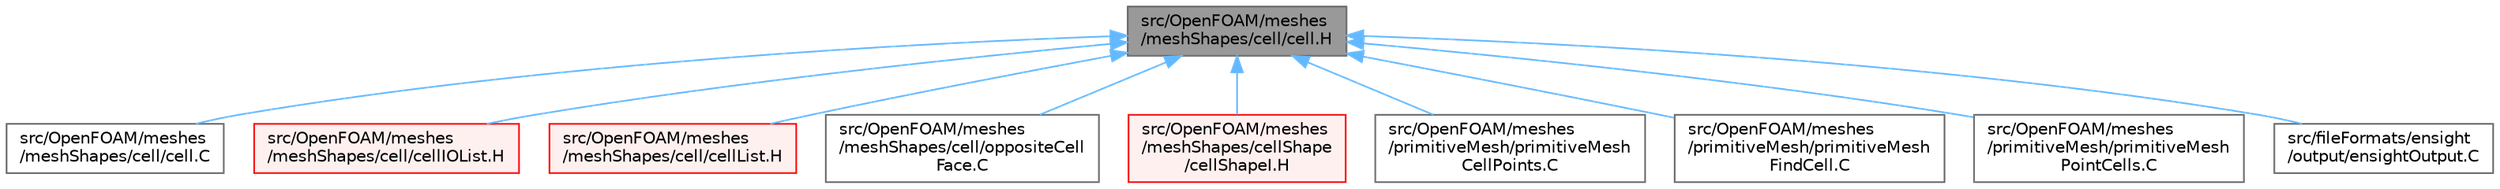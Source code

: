 digraph "src/OpenFOAM/meshes/meshShapes/cell/cell.H"
{
 // LATEX_PDF_SIZE
  bgcolor="transparent";
  edge [fontname=Helvetica,fontsize=10,labelfontname=Helvetica,labelfontsize=10];
  node [fontname=Helvetica,fontsize=10,shape=box,height=0.2,width=0.4];
  Node1 [id="Node000001",label="src/OpenFOAM/meshes\l/meshShapes/cell/cell.H",height=0.2,width=0.4,color="gray40", fillcolor="grey60", style="filled", fontcolor="black",tooltip=" "];
  Node1 -> Node2 [id="edge1_Node000001_Node000002",dir="back",color="steelblue1",style="solid",tooltip=" "];
  Node2 [id="Node000002",label="src/OpenFOAM/meshes\l/meshShapes/cell/cell.C",height=0.2,width=0.4,color="grey40", fillcolor="white", style="filled",URL="$cell_8C.html",tooltip=" "];
  Node1 -> Node3 [id="edge2_Node000001_Node000003",dir="back",color="steelblue1",style="solid",tooltip=" "];
  Node3 [id="Node000003",label="src/OpenFOAM/meshes\l/meshShapes/cell/cellIOList.H",height=0.2,width=0.4,color="red", fillcolor="#FFF0F0", style="filled",URL="$cellIOList_8H.html",tooltip=" "];
  Node1 -> Node7 [id="edge3_Node000001_Node000007",dir="back",color="steelblue1",style="solid",tooltip=" "];
  Node7 [id="Node000007",label="src/OpenFOAM/meshes\l/meshShapes/cell/cellList.H",height=0.2,width=0.4,color="red", fillcolor="#FFF0F0", style="filled",URL="$cellList_8H.html",tooltip=" "];
  Node1 -> Node3819 [id="edge4_Node000001_Node003819",dir="back",color="steelblue1",style="solid",tooltip=" "];
  Node3819 [id="Node003819",label="src/OpenFOAM/meshes\l/meshShapes/cell/oppositeCell\lFace.C",height=0.2,width=0.4,color="grey40", fillcolor="white", style="filled",URL="$oppositeCellFace_8C.html",tooltip="Given the cell and a face label, return the opposite face label and the face oriented in the same sen..."];
  Node1 -> Node3820 [id="edge5_Node000001_Node003820",dir="back",color="steelblue1",style="solid",tooltip=" "];
  Node3820 [id="Node003820",label="src/OpenFOAM/meshes\l/meshShapes/cellShape\l/cellShapeI.H",height=0.2,width=0.4,color="red", fillcolor="#FFF0F0", style="filled",URL="$cellShapeI_8H.html",tooltip=" "];
  Node1 -> Node3768 [id="edge6_Node000001_Node003768",dir="back",color="steelblue1",style="solid",tooltip=" "];
  Node3768 [id="Node003768",label="src/OpenFOAM/meshes\l/primitiveMesh/primitiveMesh\lCellPoints.C",height=0.2,width=0.4,color="grey40", fillcolor="white", style="filled",URL="$primitiveMeshCellPoints_8C.html",tooltip=" "];
  Node1 -> Node3778 [id="edge7_Node000001_Node003778",dir="back",color="steelblue1",style="solid",tooltip=" "];
  Node3778 [id="Node003778",label="src/OpenFOAM/meshes\l/primitiveMesh/primitiveMesh\lFindCell.C",height=0.2,width=0.4,color="grey40", fillcolor="white", style="filled",URL="$primitiveMeshFindCell_8C.html",tooltip=" "];
  Node1 -> Node3779 [id="edge8_Node000001_Node003779",dir="back",color="steelblue1",style="solid",tooltip=" "];
  Node3779 [id="Node003779",label="src/OpenFOAM/meshes\l/primitiveMesh/primitiveMesh\lPointCells.C",height=0.2,width=0.4,color="grey40", fillcolor="white", style="filled",URL="$primitiveMeshPointCells_8C.html",tooltip=" "];
  Node1 -> Node1082 [id="edge9_Node000001_Node001082",dir="back",color="steelblue1",style="solid",tooltip=" "];
  Node1082 [id="Node001082",label="src/fileFormats/ensight\l/output/ensightOutput.C",height=0.2,width=0.4,color="grey40", fillcolor="white", style="filled",URL="$ensightOutput_8C.html",tooltip=" "];
}
